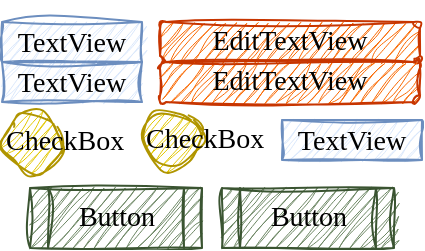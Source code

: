 <mxfile>
    <diagram id="SItZtoqmiIfeZ8X2j1Y3" name="第 1 页">
        <mxGraphModel dx="414" dy="400" grid="1" gridSize="10" guides="1" tooltips="1" connect="1" arrows="1" fold="1" page="1" pageScale="1" pageWidth="827" pageHeight="1169" background="#ffffff" math="0" shadow="0">
            <root>
                <mxCell id="0"/>
                <mxCell id="1" parent="0"/>
                <mxCell id="2" value="&lt;p style=&quot;line-height: 100%; font-size: 14px;&quot;&gt;&lt;font style=&quot;font-size: 14px;&quot; color=&quot;#000000&quot;&gt;TextView&lt;/font&gt;&lt;/p&gt;" style="rounded=0;whiteSpace=wrap;html=1;sketch=1;hachureGap=4;jiggle=2;curveFitting=1;fontFamily=Comic Sans MS;fontSize=20;fillColor=#dae8fc;strokeColor=#6c8ebf;shadow=0;align=center;" vertex="1" parent="1">
                    <mxGeometry x="80" y="170" width="70" height="20" as="geometry"/>
                </mxCell>
                <mxCell id="3" value="&lt;p style=&quot;line-height: 100%; font-size: 14px;&quot;&gt;&lt;font style=&quot;font-size: 14px;&quot; color=&quot;#000000&quot;&gt;TextView&lt;/font&gt;&lt;/p&gt;" style="rounded=0;whiteSpace=wrap;html=1;sketch=1;hachureGap=4;jiggle=2;curveFitting=1;fontFamily=Comic Sans MS;fontSize=20;fillColor=#dae8fc;strokeColor=#6c8ebf;shadow=0;align=center;" vertex="1" parent="1">
                    <mxGeometry x="80" y="190" width="70" height="20" as="geometry"/>
                </mxCell>
                <mxCell id="4" value="&lt;font color=&quot;#000000&quot;&gt;EditTextView&lt;/font&gt;" style="rounded=1;whiteSpace=wrap;html=1;shadow=0;hachureGap=4;strokeColor=#C73500;fontFamily=Comic Sans MS;fontSize=14;fillColor=#fa6800;glass=0;sketch=1;curveFitting=1;jiggle=2;strokeWidth=1;perimeterSpacing=0;fontColor=#000000;" vertex="1" parent="1">
                    <mxGeometry x="159" y="170" width="130" height="20" as="geometry"/>
                </mxCell>
                <mxCell id="5" value="&lt;font color=&quot;#000000&quot;&gt;EditTextView&lt;/font&gt;" style="rounded=1;whiteSpace=wrap;html=1;shadow=0;sketch=1;hachureGap=4;jiggle=2;curveFitting=1;strokeColor=#C73500;fontFamily=Comic Sans MS;fontSize=14;fillColor=#fa6800;fontColor=#000000;" vertex="1" parent="1">
                    <mxGeometry x="159" y="190" width="130" height="20" as="geometry"/>
                </mxCell>
                <mxCell id="6" value="&lt;font color=&quot;#000000&quot;&gt;CheckBox&lt;/font&gt;" style="ellipse;whiteSpace=wrap;html=1;shadow=0;sketch=1;hachureGap=4;jiggle=2;curveFitting=1;strokeColor=#B09500;fontFamily=Comic Sans MS;fontSize=14;fontColor=#000000;fillColor=#e3c800;align=left;" vertex="1" parent="1">
                    <mxGeometry x="80" y="215" width="30" height="30" as="geometry"/>
                </mxCell>
                <mxCell id="7" value="&lt;font color=&quot;#000000&quot;&gt;CheckBox&lt;/font&gt;" style="ellipse;whiteSpace=wrap;html=1;shadow=0;sketch=1;hachureGap=4;jiggle=2;curveFitting=1;strokeColor=#B09500;fontFamily=Comic Sans MS;fontSize=14;fontColor=#000000;fillColor=#e3c800;align=left;" vertex="1" parent="1">
                    <mxGeometry x="150" y="214" width="30" height="30" as="geometry"/>
                </mxCell>
                <mxCell id="8" value="&lt;p style=&quot;line-height: 100%; font-size: 14px;&quot;&gt;&lt;font style=&quot;font-size: 14px;&quot; color=&quot;#000000&quot;&gt;TextView&lt;/font&gt;&lt;/p&gt;" style="rounded=0;whiteSpace=wrap;html=1;sketch=1;hachureGap=4;jiggle=2;curveFitting=1;fontFamily=Comic Sans MS;fontSize=20;fillColor=#dae8fc;strokeColor=#6c8ebf;shadow=0;align=center;" vertex="1" parent="1">
                    <mxGeometry x="220" y="219" width="70" height="20" as="geometry"/>
                </mxCell>
                <mxCell id="10" value="&lt;font color=&quot;#000000&quot;&gt;Button&lt;/font&gt;" style="shape=process;whiteSpace=wrap;html=1;backgroundOutline=1;shadow=0;sketch=1;hachureGap=4;jiggle=2;curveFitting=1;strokeColor=#3A5431;fontFamily=Comic Sans MS;fontSize=14;fontColor=#ffffff;fillColor=#6d8764;" vertex="1" parent="1">
                    <mxGeometry x="94" y="253" width="86" height="30" as="geometry"/>
                </mxCell>
                <mxCell id="11" value="&lt;font color=&quot;#000000&quot;&gt;Button&lt;/font&gt;" style="shape=process;whiteSpace=wrap;html=1;backgroundOutline=1;shadow=0;sketch=1;hachureGap=4;jiggle=2;curveFitting=1;strokeColor=#3A5431;fontFamily=Comic Sans MS;fontSize=14;fontColor=#ffffff;fillColor=#6d8764;" vertex="1" parent="1">
                    <mxGeometry x="190" y="253" width="86" height="30" as="geometry"/>
                </mxCell>
            </root>
        </mxGraphModel>
    </diagram>
</mxfile>